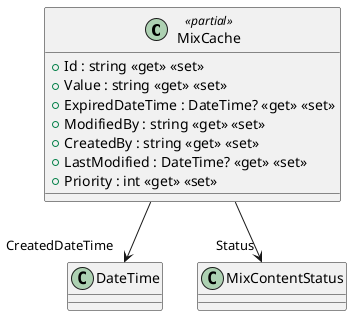 @startuml
class MixCache <<partial>> {
    + Id : string <<get>> <<set>>
    + Value : string <<get>> <<set>>
    + ExpiredDateTime : DateTime? <<get>> <<set>>
    + ModifiedBy : string <<get>> <<set>>
    + CreatedBy : string <<get>> <<set>>
    + LastModified : DateTime? <<get>> <<set>>
    + Priority : int <<get>> <<set>>
}
MixCache --> "CreatedDateTime" DateTime
MixCache --> "Status" MixContentStatus
@enduml
